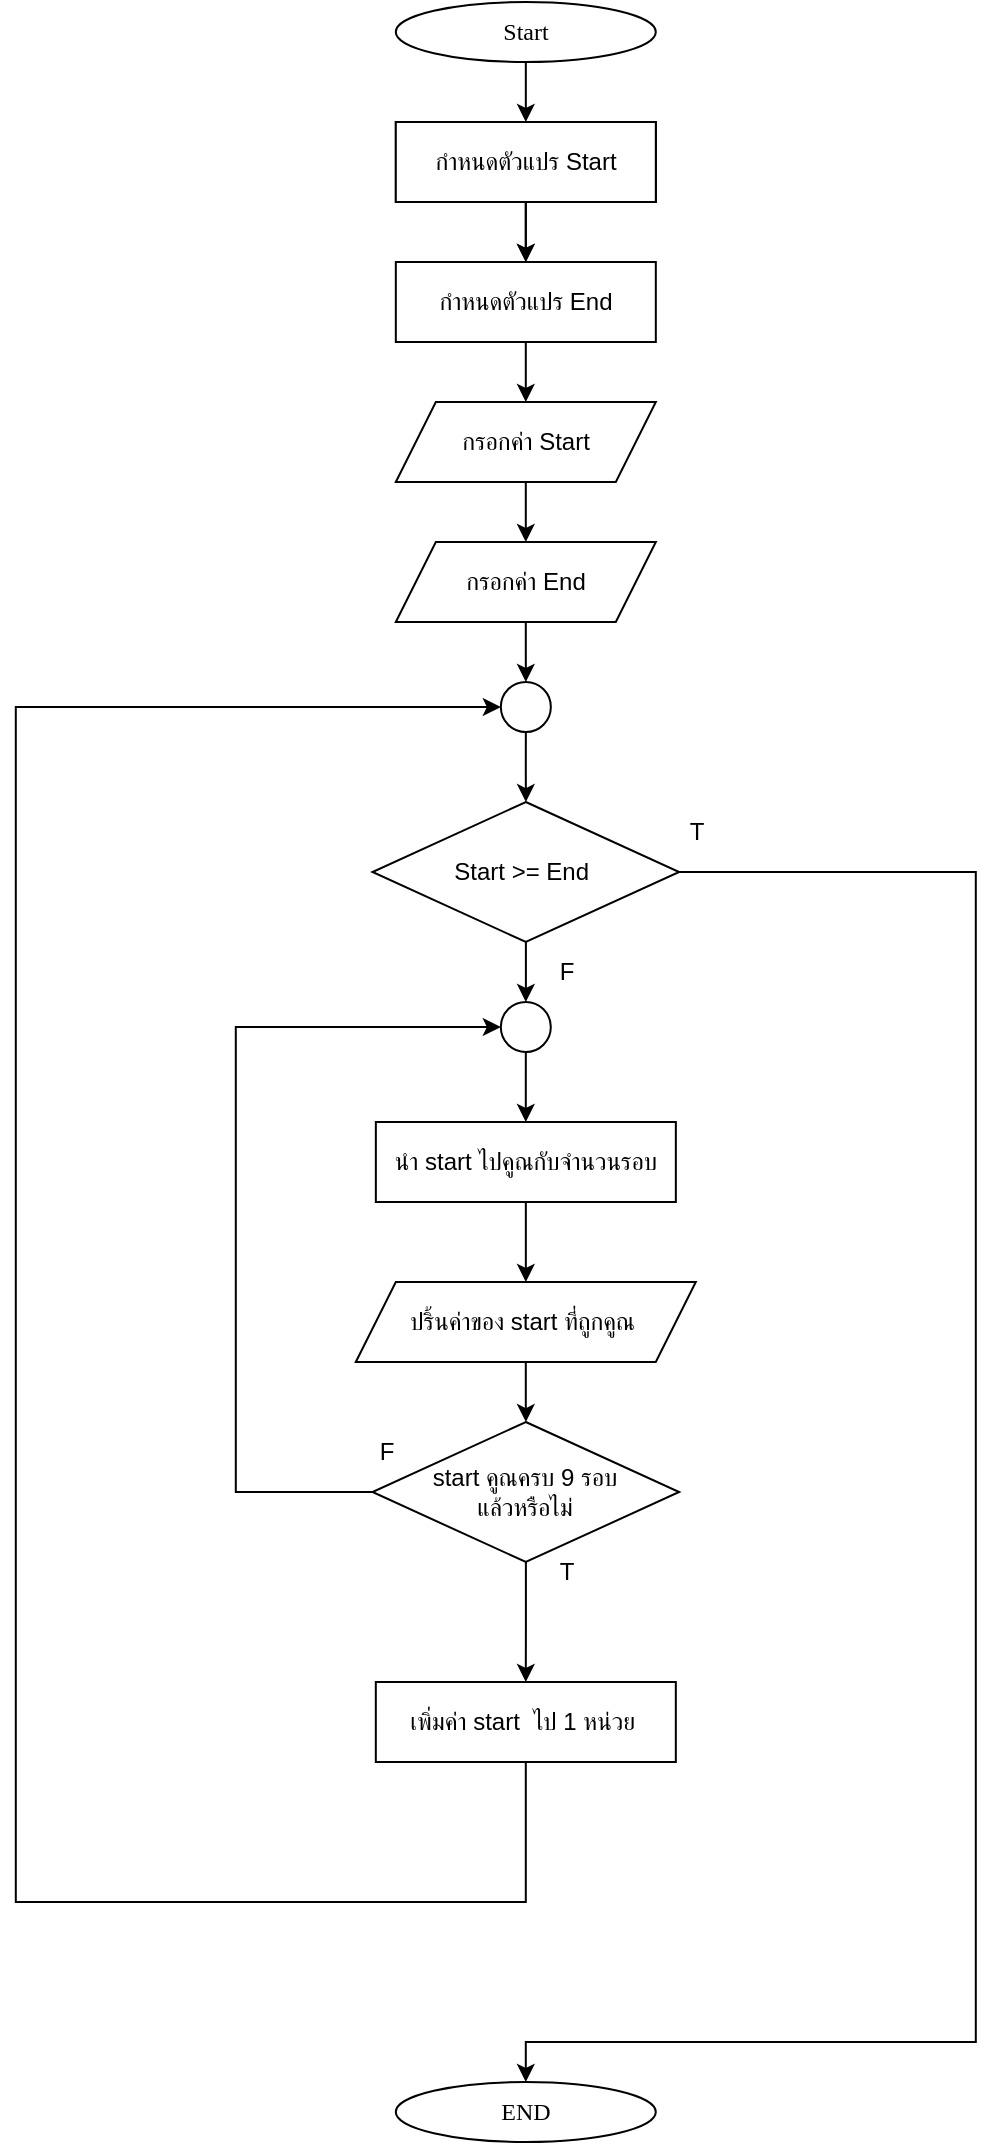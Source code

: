 <mxfile version="24.9.1">
  <diagram name="Page-1" id="lIabQ7C1KcnjcL9hup6q">
    <mxGraphModel dx="2745" dy="2127" grid="1" gridSize="10" guides="1" tooltips="1" connect="1" arrows="1" fold="1" page="1" pageScale="1" pageWidth="850" pageHeight="1100" math="0" shadow="0">
      <root>
        <mxCell id="0" />
        <mxCell id="1" parent="0" />
        <mxCell id="V52gT7ZK4MCIOJ_bpF4E-1" value="&lt;font data-font-src=&quot;https://fonts.googleapis.com/css?family=Sarabun&quot; face=&quot;Sarabun&quot;&gt;Start&lt;/font&gt;" style="ellipse;whiteSpace=wrap;html=1;" vertex="1" parent="1">
          <mxGeometry x="-460.1" y="-1100" width="130" height="30" as="geometry" />
        </mxCell>
        <mxCell id="V52gT7ZK4MCIOJ_bpF4E-2" value="" style="edgeStyle=orthogonalEdgeStyle;rounded=0;orthogonalLoop=1;jettySize=auto;html=1;" edge="1" parent="1" source="V52gT7ZK4MCIOJ_bpF4E-3">
          <mxGeometry relative="1" as="geometry">
            <mxPoint x="-395.09" y="-970" as="targetPoint" />
          </mxGeometry>
        </mxCell>
        <mxCell id="V52gT7ZK4MCIOJ_bpF4E-3" value="กำหนดตัวแปร input" style="rounded=0;whiteSpace=wrap;html=1;" vertex="1" parent="1">
          <mxGeometry x="-460.09" y="-1040" width="130" height="40" as="geometry" />
        </mxCell>
        <mxCell id="V52gT7ZK4MCIOJ_bpF4E-4" value="" style="edgeStyle=orthogonalEdgeStyle;rounded=0;orthogonalLoop=1;jettySize=auto;html=1;" edge="1" parent="1" source="V52gT7ZK4MCIOJ_bpF4E-5">
          <mxGeometry relative="1" as="geometry">
            <mxPoint x="-395.09" y="-970" as="targetPoint" />
          </mxGeometry>
        </mxCell>
        <mxCell id="V52gT7ZK4MCIOJ_bpF4E-5" value="กำหนดตัวแปร Start" style="rounded=0;whiteSpace=wrap;html=1;" vertex="1" parent="1">
          <mxGeometry x="-460.09" y="-1040" width="130" height="40" as="geometry" />
        </mxCell>
        <mxCell id="V52gT7ZK4MCIOJ_bpF4E-6" value="" style="edgeStyle=orthogonalEdgeStyle;rounded=0;orthogonalLoop=1;jettySize=auto;html=1;" edge="1" parent="1" source="V52gT7ZK4MCIOJ_bpF4E-7" target="V52gT7ZK4MCIOJ_bpF4E-14">
          <mxGeometry relative="1" as="geometry" />
        </mxCell>
        <mxCell id="V52gT7ZK4MCIOJ_bpF4E-7" value="กรอกค่า Start" style="shape=parallelogram;perimeter=parallelogramPerimeter;whiteSpace=wrap;html=1;fixedSize=1;" vertex="1" parent="1">
          <mxGeometry x="-460.09" y="-900" width="130" height="40" as="geometry" />
        </mxCell>
        <mxCell id="V52gT7ZK4MCIOJ_bpF4E-8" value="" style="edgeStyle=orthogonalEdgeStyle;rounded=0;orthogonalLoop=1;jettySize=auto;html=1;" edge="1" parent="1" source="V52gT7ZK4MCIOJ_bpF4E-10" target="V52gT7ZK4MCIOJ_bpF4E-21">
          <mxGeometry relative="1" as="geometry" />
        </mxCell>
        <mxCell id="V52gT7ZK4MCIOJ_bpF4E-9" style="edgeStyle=orthogonalEdgeStyle;rounded=0;orthogonalLoop=1;jettySize=auto;html=1;entryX=0.5;entryY=0;entryDx=0;entryDy=0;" edge="1" parent="1" source="V52gT7ZK4MCIOJ_bpF4E-10" target="V52gT7ZK4MCIOJ_bpF4E-32">
          <mxGeometry relative="1" as="geometry">
            <Array as="points">
              <mxPoint x="-170.09" y="-665" />
              <mxPoint x="-170.09" y="-80" />
            </Array>
          </mxGeometry>
        </mxCell>
        <mxCell id="V52gT7ZK4MCIOJ_bpF4E-10" value="Start &amp;gt;= End&amp;nbsp;" style="rhombus;whiteSpace=wrap;html=1;" vertex="1" parent="1">
          <mxGeometry x="-471.75" y="-700" width="153.33" height="70" as="geometry" />
        </mxCell>
        <mxCell id="V52gT7ZK4MCIOJ_bpF4E-11" value="" style="edgeStyle=orthogonalEdgeStyle;rounded=0;orthogonalLoop=1;jettySize=auto;html=1;" edge="1" parent="1" source="V52gT7ZK4MCIOJ_bpF4E-12" target="V52gT7ZK4MCIOJ_bpF4E-7">
          <mxGeometry relative="1" as="geometry" />
        </mxCell>
        <mxCell id="V52gT7ZK4MCIOJ_bpF4E-12" value="กำหนดตัวแปร End" style="rounded=0;whiteSpace=wrap;html=1;" vertex="1" parent="1">
          <mxGeometry x="-460.09" y="-970" width="130" height="40" as="geometry" />
        </mxCell>
        <mxCell id="V52gT7ZK4MCIOJ_bpF4E-13" value="" style="edgeStyle=orthogonalEdgeStyle;rounded=0;orthogonalLoop=1;jettySize=auto;html=1;" edge="1" parent="1" source="V52gT7ZK4MCIOJ_bpF4E-14" target="V52gT7ZK4MCIOJ_bpF4E-30">
          <mxGeometry relative="1" as="geometry" />
        </mxCell>
        <mxCell id="V52gT7ZK4MCIOJ_bpF4E-14" value="กรอกค่า End" style="shape=parallelogram;perimeter=parallelogramPerimeter;whiteSpace=wrap;html=1;fixedSize=1;" vertex="1" parent="1">
          <mxGeometry x="-460.09" y="-830" width="130" height="40" as="geometry" />
        </mxCell>
        <mxCell id="V52gT7ZK4MCIOJ_bpF4E-15" value="" style="edgeStyle=orthogonalEdgeStyle;rounded=0;orthogonalLoop=1;jettySize=auto;html=1;" edge="1" parent="1" source="V52gT7ZK4MCIOJ_bpF4E-16" target="V52gT7ZK4MCIOJ_bpF4E-25">
          <mxGeometry relative="1" as="geometry" />
        </mxCell>
        <mxCell id="V52gT7ZK4MCIOJ_bpF4E-16" value="นำ start ไปคูณกับจำนวนรอบ" style="rounded=0;whiteSpace=wrap;html=1;" vertex="1" parent="1">
          <mxGeometry x="-470.08" y="-540" width="150" height="40" as="geometry" />
        </mxCell>
        <mxCell id="V52gT7ZK4MCIOJ_bpF4E-17" value="" style="edgeStyle=orthogonalEdgeStyle;rounded=0;orthogonalLoop=1;jettySize=auto;html=1;" edge="1" parent="1" source="V52gT7ZK4MCIOJ_bpF4E-19" target="V52gT7ZK4MCIOJ_bpF4E-23">
          <mxGeometry relative="1" as="geometry" />
        </mxCell>
        <mxCell id="V52gT7ZK4MCIOJ_bpF4E-18" style="edgeStyle=orthogonalEdgeStyle;rounded=0;orthogonalLoop=1;jettySize=auto;html=1;entryX=0;entryY=0.5;entryDx=0;entryDy=0;" edge="1" parent="1" source="V52gT7ZK4MCIOJ_bpF4E-19" target="V52gT7ZK4MCIOJ_bpF4E-21">
          <mxGeometry relative="1" as="geometry">
            <Array as="points">
              <mxPoint x="-540.09" y="-355" />
              <mxPoint x="-540.09" y="-587" />
            </Array>
          </mxGeometry>
        </mxCell>
        <mxCell id="V52gT7ZK4MCIOJ_bpF4E-19" value="start คูณครบ 9 รอบ&lt;div&gt;แล้วหรือไม่&lt;/div&gt;" style="rhombus;whiteSpace=wrap;html=1;" vertex="1" parent="1">
          <mxGeometry x="-471.75" y="-390" width="153.33" height="70" as="geometry" />
        </mxCell>
        <mxCell id="V52gT7ZK4MCIOJ_bpF4E-20" value="" style="edgeStyle=orthogonalEdgeStyle;rounded=0;orthogonalLoop=1;jettySize=auto;html=1;" edge="1" parent="1" source="V52gT7ZK4MCIOJ_bpF4E-21" target="V52gT7ZK4MCIOJ_bpF4E-16">
          <mxGeometry relative="1" as="geometry" />
        </mxCell>
        <mxCell id="V52gT7ZK4MCIOJ_bpF4E-21" value="" style="ellipse;whiteSpace=wrap;html=1;aspect=fixed;" vertex="1" parent="1">
          <mxGeometry x="-407.59" y="-600" width="25" height="25" as="geometry" />
        </mxCell>
        <mxCell id="V52gT7ZK4MCIOJ_bpF4E-22" style="edgeStyle=orthogonalEdgeStyle;rounded=0;orthogonalLoop=1;jettySize=auto;html=1;entryX=0;entryY=0.5;entryDx=0;entryDy=0;" edge="1" parent="1" source="V52gT7ZK4MCIOJ_bpF4E-23" target="V52gT7ZK4MCIOJ_bpF4E-30">
          <mxGeometry relative="1" as="geometry">
            <Array as="points">
              <mxPoint x="-395.09" y="-150" />
              <mxPoint x="-650.09" y="-150" />
              <mxPoint x="-650.09" y="-747" />
            </Array>
          </mxGeometry>
        </mxCell>
        <mxCell id="V52gT7ZK4MCIOJ_bpF4E-23" value="เพิ่มค่า start&amp;nbsp; ไป 1 หน่วย&amp;nbsp;" style="rounded=0;whiteSpace=wrap;html=1;" vertex="1" parent="1">
          <mxGeometry x="-470.09" y="-260" width="150" height="40" as="geometry" />
        </mxCell>
        <mxCell id="V52gT7ZK4MCIOJ_bpF4E-24" value="" style="edgeStyle=orthogonalEdgeStyle;rounded=0;orthogonalLoop=1;jettySize=auto;html=1;" edge="1" parent="1" source="V52gT7ZK4MCIOJ_bpF4E-25" target="V52gT7ZK4MCIOJ_bpF4E-19">
          <mxGeometry relative="1" as="geometry" />
        </mxCell>
        <mxCell id="V52gT7ZK4MCIOJ_bpF4E-25" value="ปริ้นค่าของ start ที่ถูกคูณ&amp;nbsp;" style="shape=parallelogram;perimeter=parallelogramPerimeter;whiteSpace=wrap;html=1;fixedSize=1;" vertex="1" parent="1">
          <mxGeometry x="-480.1" y="-460" width="170" height="40" as="geometry" />
        </mxCell>
        <mxCell id="V52gT7ZK4MCIOJ_bpF4E-26" style="edgeStyle=orthogonalEdgeStyle;rounded=0;orthogonalLoop=1;jettySize=auto;html=1;entryX=0.5;entryY=0;entryDx=0;entryDy=0;" edge="1" parent="1" target="V52gT7ZK4MCIOJ_bpF4E-5">
          <mxGeometry relative="1" as="geometry">
            <mxPoint x="-395.09" y="-1070" as="sourcePoint" />
          </mxGeometry>
        </mxCell>
        <mxCell id="V52gT7ZK4MCIOJ_bpF4E-27" value="T" style="text;html=1;align=center;verticalAlign=middle;resizable=0;points=[];autosize=1;strokeColor=none;fillColor=none;" vertex="1" parent="1">
          <mxGeometry x="-390.09" y="-330" width="30" height="30" as="geometry" />
        </mxCell>
        <mxCell id="V52gT7ZK4MCIOJ_bpF4E-28" value="F" style="text;html=1;align=center;verticalAlign=middle;resizable=0;points=[];autosize=1;strokeColor=none;fillColor=none;" vertex="1" parent="1">
          <mxGeometry x="-480.1" y="-390" width="30" height="30" as="geometry" />
        </mxCell>
        <mxCell id="V52gT7ZK4MCIOJ_bpF4E-29" value="" style="edgeStyle=orthogonalEdgeStyle;rounded=0;orthogonalLoop=1;jettySize=auto;html=1;" edge="1" parent="1" source="V52gT7ZK4MCIOJ_bpF4E-30" target="V52gT7ZK4MCIOJ_bpF4E-10">
          <mxGeometry relative="1" as="geometry" />
        </mxCell>
        <mxCell id="V52gT7ZK4MCIOJ_bpF4E-30" value="" style="ellipse;whiteSpace=wrap;html=1;aspect=fixed;" vertex="1" parent="1">
          <mxGeometry x="-407.58" y="-760" width="25" height="25" as="geometry" />
        </mxCell>
        <mxCell id="V52gT7ZK4MCIOJ_bpF4E-31" value="T" style="text;html=1;align=center;verticalAlign=middle;resizable=0;points=[];autosize=1;strokeColor=none;fillColor=none;" vertex="1" parent="1">
          <mxGeometry x="-325.09" y="-700" width="30" height="30" as="geometry" />
        </mxCell>
        <mxCell id="V52gT7ZK4MCIOJ_bpF4E-32" value="&lt;font data-font-src=&quot;https://fonts.googleapis.com/css?family=Sarabun&quot; face=&quot;Sarabun&quot;&gt;END&lt;/font&gt;" style="ellipse;whiteSpace=wrap;html=1;" vertex="1" parent="1">
          <mxGeometry x="-460.1" y="-60" width="130" height="30" as="geometry" />
        </mxCell>
        <mxCell id="V52gT7ZK4MCIOJ_bpF4E-33" value="F" style="text;html=1;align=center;verticalAlign=middle;resizable=0;points=[];autosize=1;strokeColor=none;fillColor=none;" vertex="1" parent="1">
          <mxGeometry x="-390.09" y="-630" width="30" height="30" as="geometry" />
        </mxCell>
      </root>
    </mxGraphModel>
  </diagram>
</mxfile>
